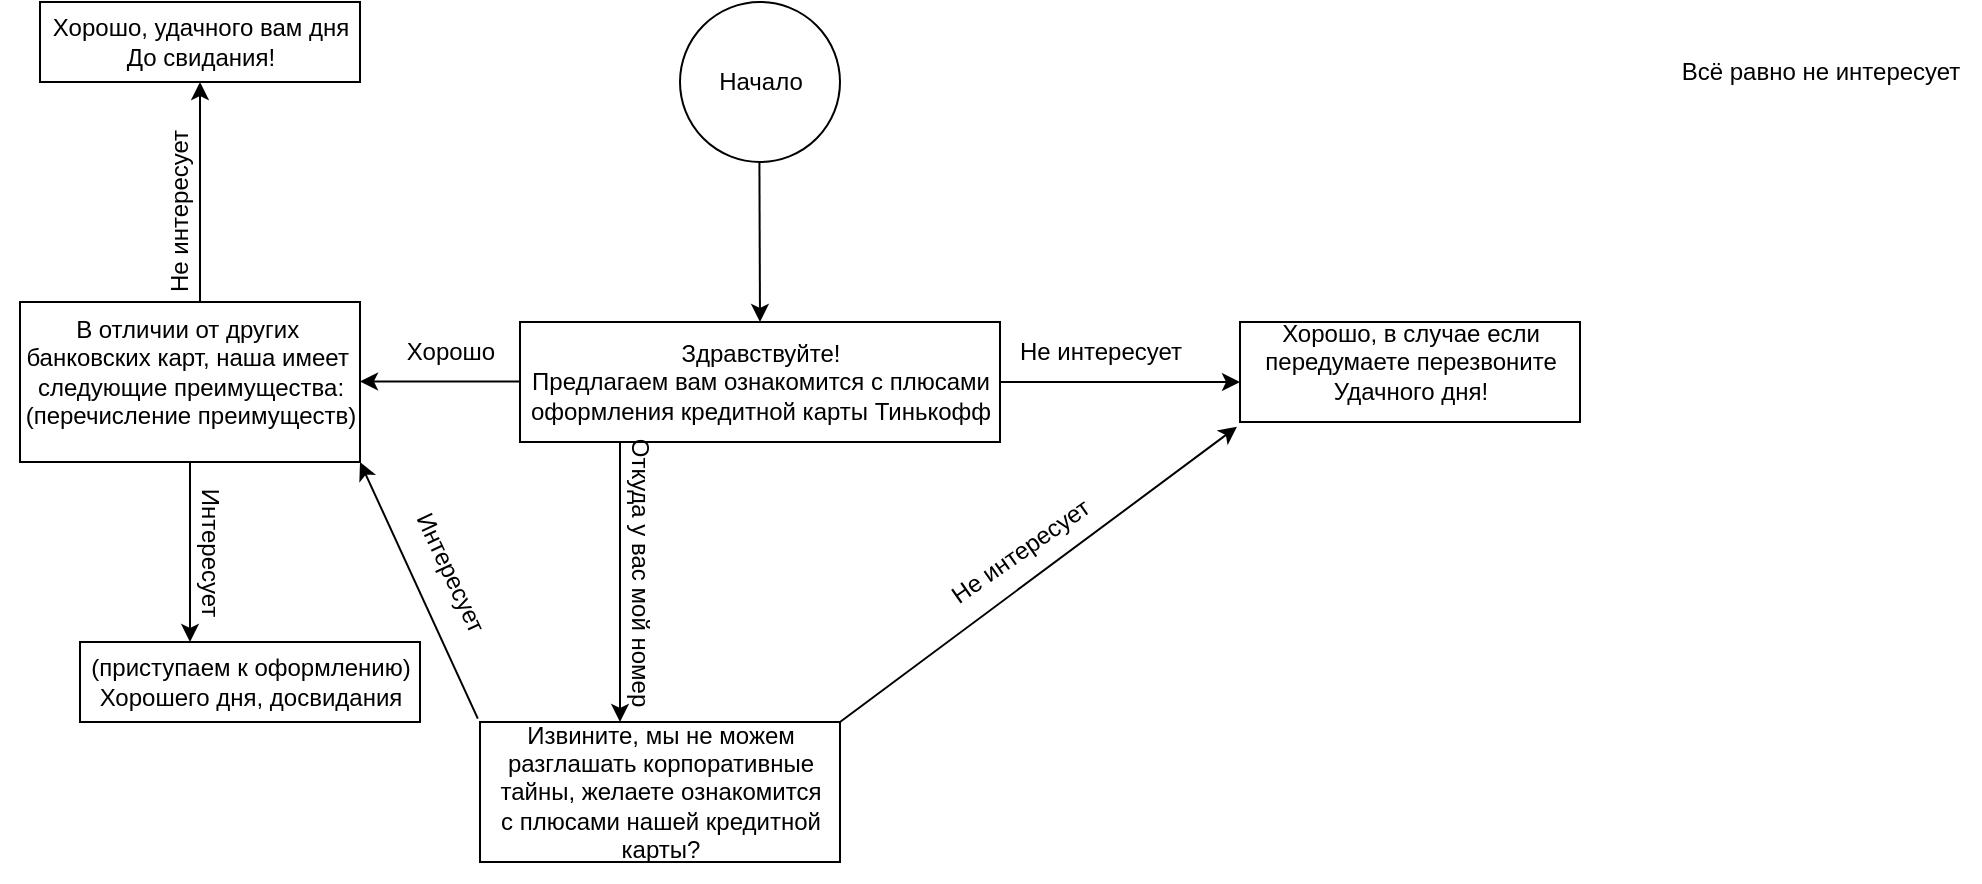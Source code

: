 <mxfile version="21.6.5" type="github">
  <diagram name="Страница 1" id="mX5kmYShtFkmm-ya2xmJ">
    <mxGraphModel dx="875" dy="478" grid="1" gridSize="10" guides="1" tooltips="1" connect="1" arrows="1" fold="1" page="1" pageScale="1" pageWidth="827" pageHeight="1169" math="0" shadow="0">
      <root>
        <mxCell id="0" />
        <mxCell id="1" parent="0" />
        <mxCell id="aYPPFLXNqS9zzQtZPR38-1" value="" style="ellipse;whiteSpace=wrap;html=1;aspect=fixed;" vertex="1" parent="1">
          <mxGeometry x="360" y="40" width="80" height="80" as="geometry" />
        </mxCell>
        <mxCell id="aYPPFLXNqS9zzQtZPR38-2" value="Начало" style="text;html=1;align=center;verticalAlign=middle;resizable=0;points=[];autosize=1;strokeColor=none;fillColor=none;" vertex="1" parent="1">
          <mxGeometry x="365" y="65" width="70" height="30" as="geometry" />
        </mxCell>
        <mxCell id="aYPPFLXNqS9zzQtZPR38-3" value="" style="endArrow=classic;html=1;rounded=0;" edge="1" parent="1">
          <mxGeometry width="50" height="50" relative="1" as="geometry">
            <mxPoint x="399.71" y="120" as="sourcePoint" />
            <mxPoint x="400" y="200" as="targetPoint" />
          </mxGeometry>
        </mxCell>
        <mxCell id="aYPPFLXNqS9zzQtZPR38-4" value="" style="rounded=0;whiteSpace=wrap;html=1;" vertex="1" parent="1">
          <mxGeometry x="280" y="200" width="240" height="60" as="geometry" />
        </mxCell>
        <mxCell id="aYPPFLXNqS9zzQtZPR38-5" value="Здравствуйте!&lt;br&gt;Предлагаем вам ознакомится с плюсами&lt;br&gt;оформления кредитной карты Тинькофф" style="text;html=1;align=center;verticalAlign=middle;resizable=0;points=[];autosize=1;strokeColor=none;fillColor=none;" vertex="1" parent="1">
          <mxGeometry x="275" y="200" width="250" height="60" as="geometry" />
        </mxCell>
        <mxCell id="aYPPFLXNqS9zzQtZPR38-8" value="" style="endArrow=classic;html=1;rounded=0;" edge="1" parent="1">
          <mxGeometry width="50" height="50" relative="1" as="geometry">
            <mxPoint x="520" y="230" as="sourcePoint" />
            <mxPoint x="640" y="230" as="targetPoint" />
          </mxGeometry>
        </mxCell>
        <mxCell id="aYPPFLXNqS9zzQtZPR38-9" value="" style="endArrow=classic;html=1;rounded=0;" edge="1" parent="1">
          <mxGeometry width="50" height="50" relative="1" as="geometry">
            <mxPoint x="280" y="229.71" as="sourcePoint" />
            <mxPoint x="200" y="229.71" as="targetPoint" />
          </mxGeometry>
        </mxCell>
        <mxCell id="aYPPFLXNqS9zzQtZPR38-10" value="" style="endArrow=classic;html=1;rounded=0;exitX=0.344;exitY=1.011;exitDx=0;exitDy=0;exitPerimeter=0;" edge="1" parent="1">
          <mxGeometry width="50" height="50" relative="1" as="geometry">
            <mxPoint x="330" y="260.0" as="sourcePoint" />
            <mxPoint x="330" y="400" as="targetPoint" />
          </mxGeometry>
        </mxCell>
        <mxCell id="aYPPFLXNqS9zzQtZPR38-12" value="Хорошо" style="text;html=1;align=center;verticalAlign=middle;resizable=0;points=[];autosize=1;strokeColor=none;fillColor=none;" vertex="1" parent="1">
          <mxGeometry x="210" y="200" width="70" height="30" as="geometry" />
        </mxCell>
        <mxCell id="aYPPFLXNqS9zzQtZPR38-14" value="" style="rounded=0;whiteSpace=wrap;html=1;" vertex="1" parent="1">
          <mxGeometry x="30" y="190" width="170" height="80" as="geometry" />
        </mxCell>
        <mxCell id="aYPPFLXNqS9zzQtZPR38-15" value="В отличии от других&amp;nbsp;&lt;br&gt;банковских карт, наша имеет&amp;nbsp;&lt;br&gt;следующие преимущества:&lt;br&gt;(перечисление преимуществ)" style="text;html=1;align=center;verticalAlign=middle;resizable=0;points=[];autosize=1;strokeColor=none;fillColor=none;" vertex="1" parent="1">
          <mxGeometry x="20" y="190" width="190" height="70" as="geometry" />
        </mxCell>
        <mxCell id="aYPPFLXNqS9zzQtZPR38-16" value="" style="endArrow=classic;html=1;rounded=0;" edge="1" parent="1">
          <mxGeometry width="50" height="50" relative="1" as="geometry">
            <mxPoint x="120" y="190" as="sourcePoint" />
            <mxPoint x="120" y="80" as="targetPoint" />
          </mxGeometry>
        </mxCell>
        <mxCell id="aYPPFLXNqS9zzQtZPR38-17" value="Всё равно не интересует" style="text;html=1;align=center;verticalAlign=middle;resizable=0;points=[];autosize=1;strokeColor=none;fillColor=none;" vertex="1" parent="1">
          <mxGeometry x="850" y="60" width="160" height="30" as="geometry" />
        </mxCell>
        <mxCell id="aYPPFLXNqS9zzQtZPR38-18" value="Не интересует" style="text;html=1;align=center;verticalAlign=middle;resizable=0;points=[];autosize=1;strokeColor=none;fillColor=none;rotation=270;" vertex="1" parent="1">
          <mxGeometry x="60" y="130" width="100" height="30" as="geometry" />
        </mxCell>
        <mxCell id="aYPPFLXNqS9zzQtZPR38-19" value="" style="rounded=0;whiteSpace=wrap;html=1;" vertex="1" parent="1">
          <mxGeometry x="40" y="40" width="160" height="40" as="geometry" />
        </mxCell>
        <mxCell id="aYPPFLXNqS9zzQtZPR38-20" value="Хорошо, удачного вам дня&lt;br&gt;До свидания!" style="text;html=1;align=center;verticalAlign=middle;resizable=0;points=[];autosize=1;strokeColor=none;fillColor=none;" vertex="1" parent="1">
          <mxGeometry x="35" y="40" width="170" height="40" as="geometry" />
        </mxCell>
        <mxCell id="aYPPFLXNqS9zzQtZPR38-21" value="" style="endArrow=classic;html=1;rounded=0;exitX=0.5;exitY=1;exitDx=0;exitDy=0;" edge="1" parent="1" source="aYPPFLXNqS9zzQtZPR38-14">
          <mxGeometry width="50" height="50" relative="1" as="geometry">
            <mxPoint x="210" y="380" as="sourcePoint" />
            <mxPoint x="115" y="360" as="targetPoint" />
          </mxGeometry>
        </mxCell>
        <mxCell id="aYPPFLXNqS9zzQtZPR38-22" value="" style="rounded=0;whiteSpace=wrap;html=1;" vertex="1" parent="1">
          <mxGeometry x="60" y="360" width="170" height="40" as="geometry" />
        </mxCell>
        <mxCell id="aYPPFLXNqS9zzQtZPR38-23" value="Интересует" style="text;html=1;align=center;verticalAlign=middle;resizable=0;points=[];autosize=1;strokeColor=none;fillColor=none;rotation=90;" vertex="1" parent="1">
          <mxGeometry x="80" y="300" width="90" height="30" as="geometry" />
        </mxCell>
        <mxCell id="aYPPFLXNqS9zzQtZPR38-24" value="(приступаем к оформлению)&lt;br&gt;Хорошего дня, досвидания" style="text;html=1;align=center;verticalAlign=middle;resizable=0;points=[];autosize=1;strokeColor=none;fillColor=none;" vertex="1" parent="1">
          <mxGeometry x="55" y="360" width="180" height="40" as="geometry" />
        </mxCell>
        <mxCell id="aYPPFLXNqS9zzQtZPR38-25" value="Не интересует" style="text;html=1;align=center;verticalAlign=middle;resizable=0;points=[];autosize=1;strokeColor=none;fillColor=none;" vertex="1" parent="1">
          <mxGeometry x="520" y="200" width="100" height="30" as="geometry" />
        </mxCell>
        <mxCell id="aYPPFLXNqS9zzQtZPR38-26" value="" style="rounded=0;whiteSpace=wrap;html=1;" vertex="1" parent="1">
          <mxGeometry x="640" y="200" width="170" height="50" as="geometry" />
        </mxCell>
        <mxCell id="aYPPFLXNqS9zzQtZPR38-27" value="Хорошо, в случае если&lt;br&gt;передумаете перезвоните&lt;br&gt;Удачного дня!" style="text;html=1;align=center;verticalAlign=middle;resizable=0;points=[];autosize=1;strokeColor=none;fillColor=none;" vertex="1" parent="1">
          <mxGeometry x="640" y="190" width="170" height="60" as="geometry" />
        </mxCell>
        <mxCell id="aYPPFLXNqS9zzQtZPR38-28" value="Откуда у вас мой номер" style="text;html=1;align=center;verticalAlign=middle;resizable=0;points=[];autosize=1;strokeColor=none;fillColor=none;rotation=90;" vertex="1" parent="1">
          <mxGeometry x="260" y="310" width="160" height="30" as="geometry" />
        </mxCell>
        <mxCell id="aYPPFLXNqS9zzQtZPR38-29" value="" style="rounded=0;whiteSpace=wrap;html=1;" vertex="1" parent="1">
          <mxGeometry x="260" y="400" width="180" height="70" as="geometry" />
        </mxCell>
        <mxCell id="aYPPFLXNqS9zzQtZPR38-30" value="Извините, мы не можем&lt;br&gt;разглашать корпоративные&lt;br&gt;тайны, желаете ознакомится&lt;br&gt;с плюсами нашей кредитной&lt;br&gt;карты?" style="text;html=1;align=center;verticalAlign=middle;resizable=0;points=[];autosize=1;strokeColor=none;fillColor=none;" vertex="1" parent="1">
          <mxGeometry x="260" y="390" width="180" height="90" as="geometry" />
        </mxCell>
        <mxCell id="aYPPFLXNqS9zzQtZPR38-31" value="" style="edgeStyle=none;orthogonalLoop=1;jettySize=auto;html=1;rounded=0;exitX=-0.006;exitY=0.092;exitDx=0;exitDy=0;exitPerimeter=0;entryX=1;entryY=1;entryDx=0;entryDy=0;" edge="1" parent="1" source="aYPPFLXNqS9zzQtZPR38-30" target="aYPPFLXNqS9zzQtZPR38-14">
          <mxGeometry width="100" relative="1" as="geometry">
            <mxPoint x="210" y="330" as="sourcePoint" />
            <mxPoint x="310" y="330" as="targetPoint" />
            <Array as="points" />
          </mxGeometry>
        </mxCell>
        <mxCell id="aYPPFLXNqS9zzQtZPR38-32" value="Интересует" style="text;html=1;align=center;verticalAlign=middle;resizable=0;points=[];autosize=1;strokeColor=none;fillColor=none;rotation=65;" vertex="1" parent="1">
          <mxGeometry x="200" y="310" width="90" height="30" as="geometry" />
        </mxCell>
        <mxCell id="aYPPFLXNqS9zzQtZPR38-33" value="" style="endArrow=classic;html=1;rounded=0;entryX=-0.009;entryY=1.04;entryDx=0;entryDy=0;entryPerimeter=0;" edge="1" parent="1" target="aYPPFLXNqS9zzQtZPR38-27">
          <mxGeometry width="50" height="50" relative="1" as="geometry">
            <mxPoint x="440" y="400" as="sourcePoint" />
            <mxPoint x="490" y="350" as="targetPoint" />
          </mxGeometry>
        </mxCell>
        <mxCell id="aYPPFLXNqS9zzQtZPR38-34" value="Не интересует" style="text;html=1;align=center;verticalAlign=middle;resizable=0;points=[];autosize=1;strokeColor=none;fillColor=none;rotation=-35;" vertex="1" parent="1">
          <mxGeometry x="480" y="300" width="100" height="30" as="geometry" />
        </mxCell>
      </root>
    </mxGraphModel>
  </diagram>
</mxfile>
